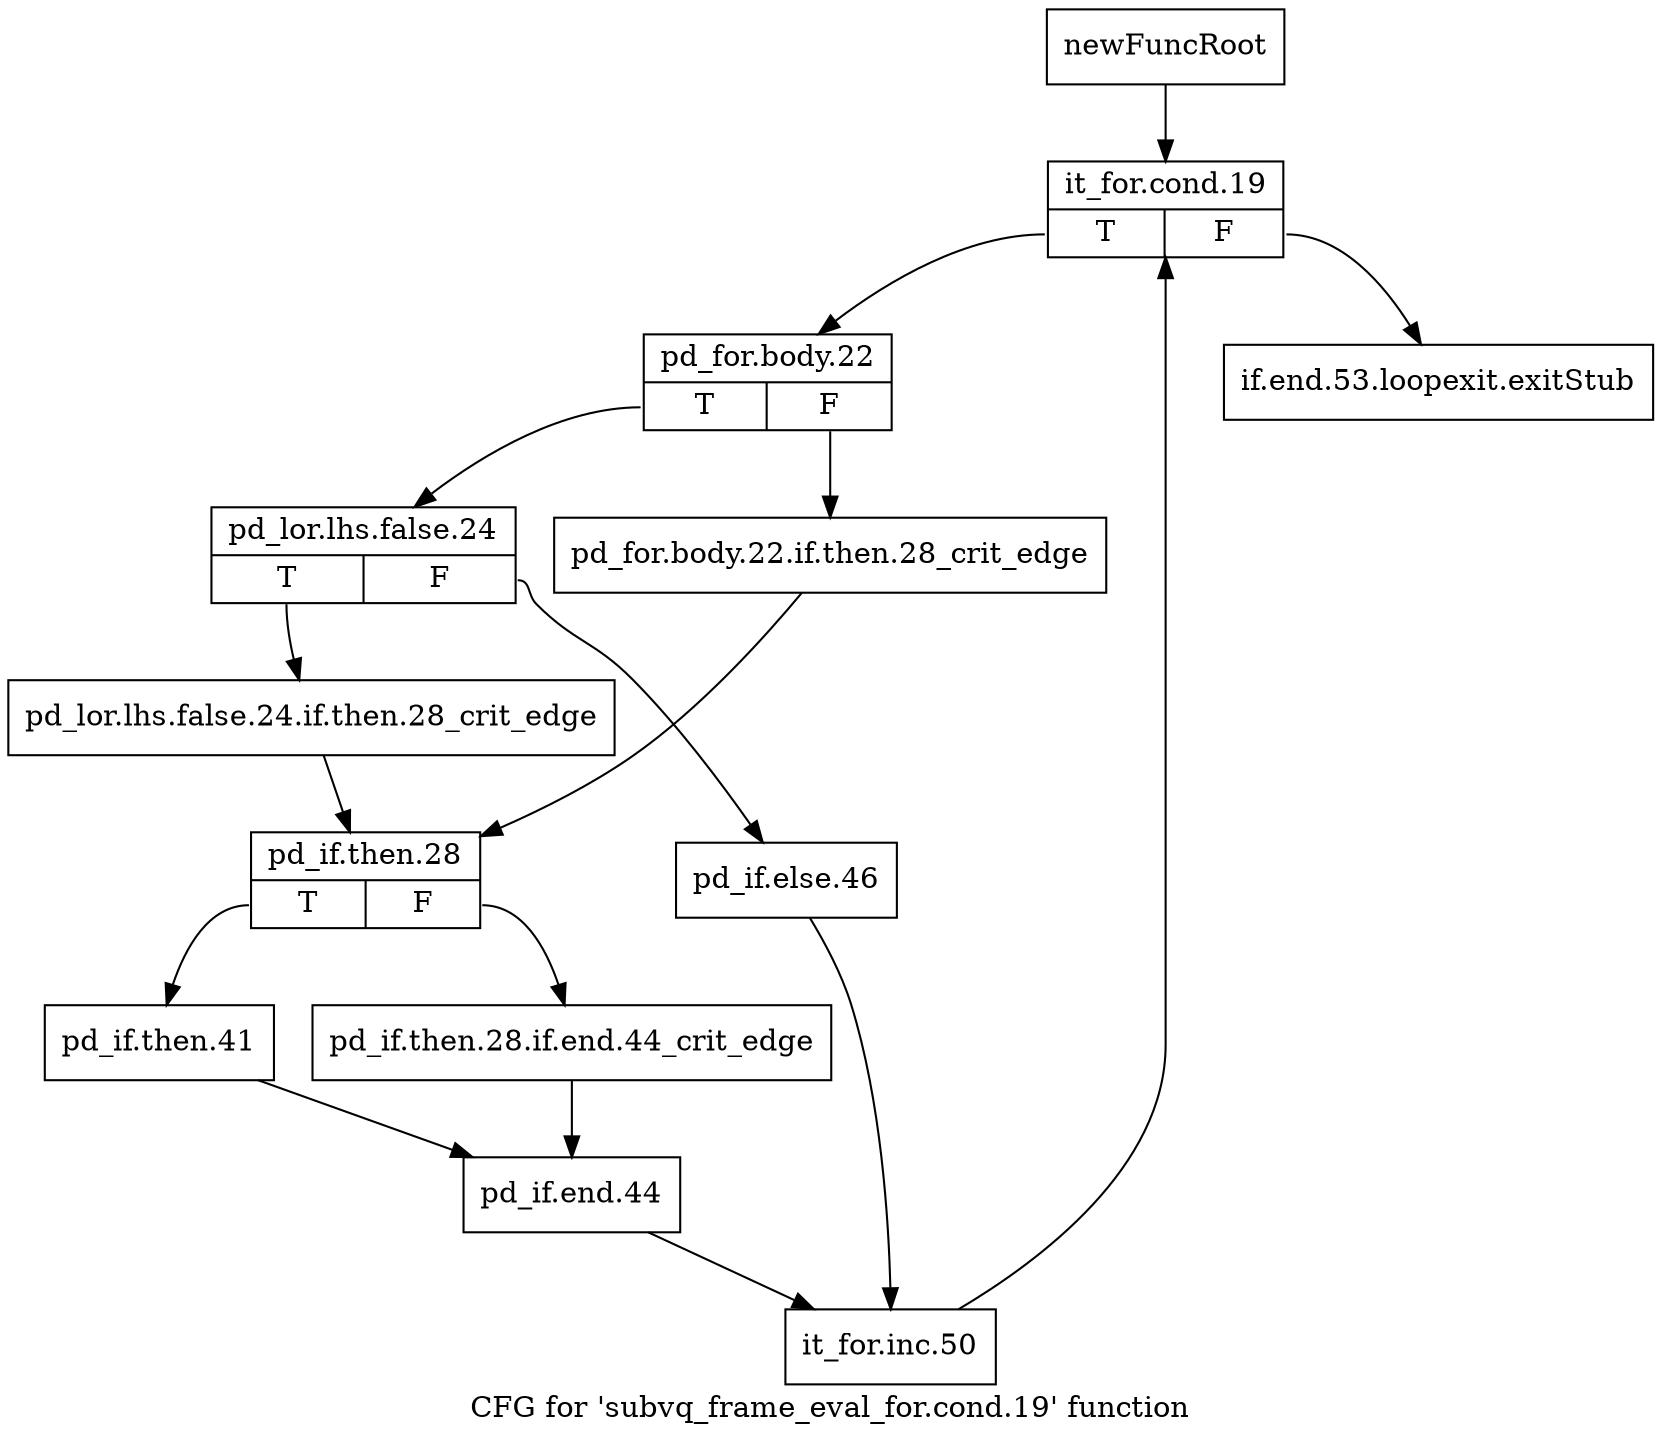digraph "CFG for 'subvq_frame_eval_for.cond.19' function" {
	label="CFG for 'subvq_frame_eval_for.cond.19' function";

	Node0x1330ce0 [shape=record,label="{newFuncRoot}"];
	Node0x1330ce0 -> Node0x1330d80;
	Node0x1330d30 [shape=record,label="{if.end.53.loopexit.exitStub}"];
	Node0x1330d80 [shape=record,label="{it_for.cond.19|{<s0>T|<s1>F}}"];
	Node0x1330d80:s0 -> Node0x1330dd0;
	Node0x1330d80:s1 -> Node0x1330d30;
	Node0x1330dd0 [shape=record,label="{pd_for.body.22|{<s0>T|<s1>F}}"];
	Node0x1330dd0:s0 -> Node0x1330e70;
	Node0x1330dd0:s1 -> Node0x1330e20;
	Node0x1330e20 [shape=record,label="{pd_for.body.22.if.then.28_crit_edge}"];
	Node0x1330e20 -> Node0x1330f60;
	Node0x1330e70 [shape=record,label="{pd_lor.lhs.false.24|{<s0>T|<s1>F}}"];
	Node0x1330e70:s0 -> Node0x1330f10;
	Node0x1330e70:s1 -> Node0x1330ec0;
	Node0x1330ec0 [shape=record,label="{pd_if.else.46}"];
	Node0x1330ec0 -> Node0x13310a0;
	Node0x1330f10 [shape=record,label="{pd_lor.lhs.false.24.if.then.28_crit_edge}"];
	Node0x1330f10 -> Node0x1330f60;
	Node0x1330f60 [shape=record,label="{pd_if.then.28|{<s0>T|<s1>F}}"];
	Node0x1330f60:s0 -> Node0x1331000;
	Node0x1330f60:s1 -> Node0x1330fb0;
	Node0x1330fb0 [shape=record,label="{pd_if.then.28.if.end.44_crit_edge}"];
	Node0x1330fb0 -> Node0x1331050;
	Node0x1331000 [shape=record,label="{pd_if.then.41}"];
	Node0x1331000 -> Node0x1331050;
	Node0x1331050 [shape=record,label="{pd_if.end.44}"];
	Node0x1331050 -> Node0x13310a0;
	Node0x13310a0 [shape=record,label="{it_for.inc.50}"];
	Node0x13310a0 -> Node0x1330d80;
}
